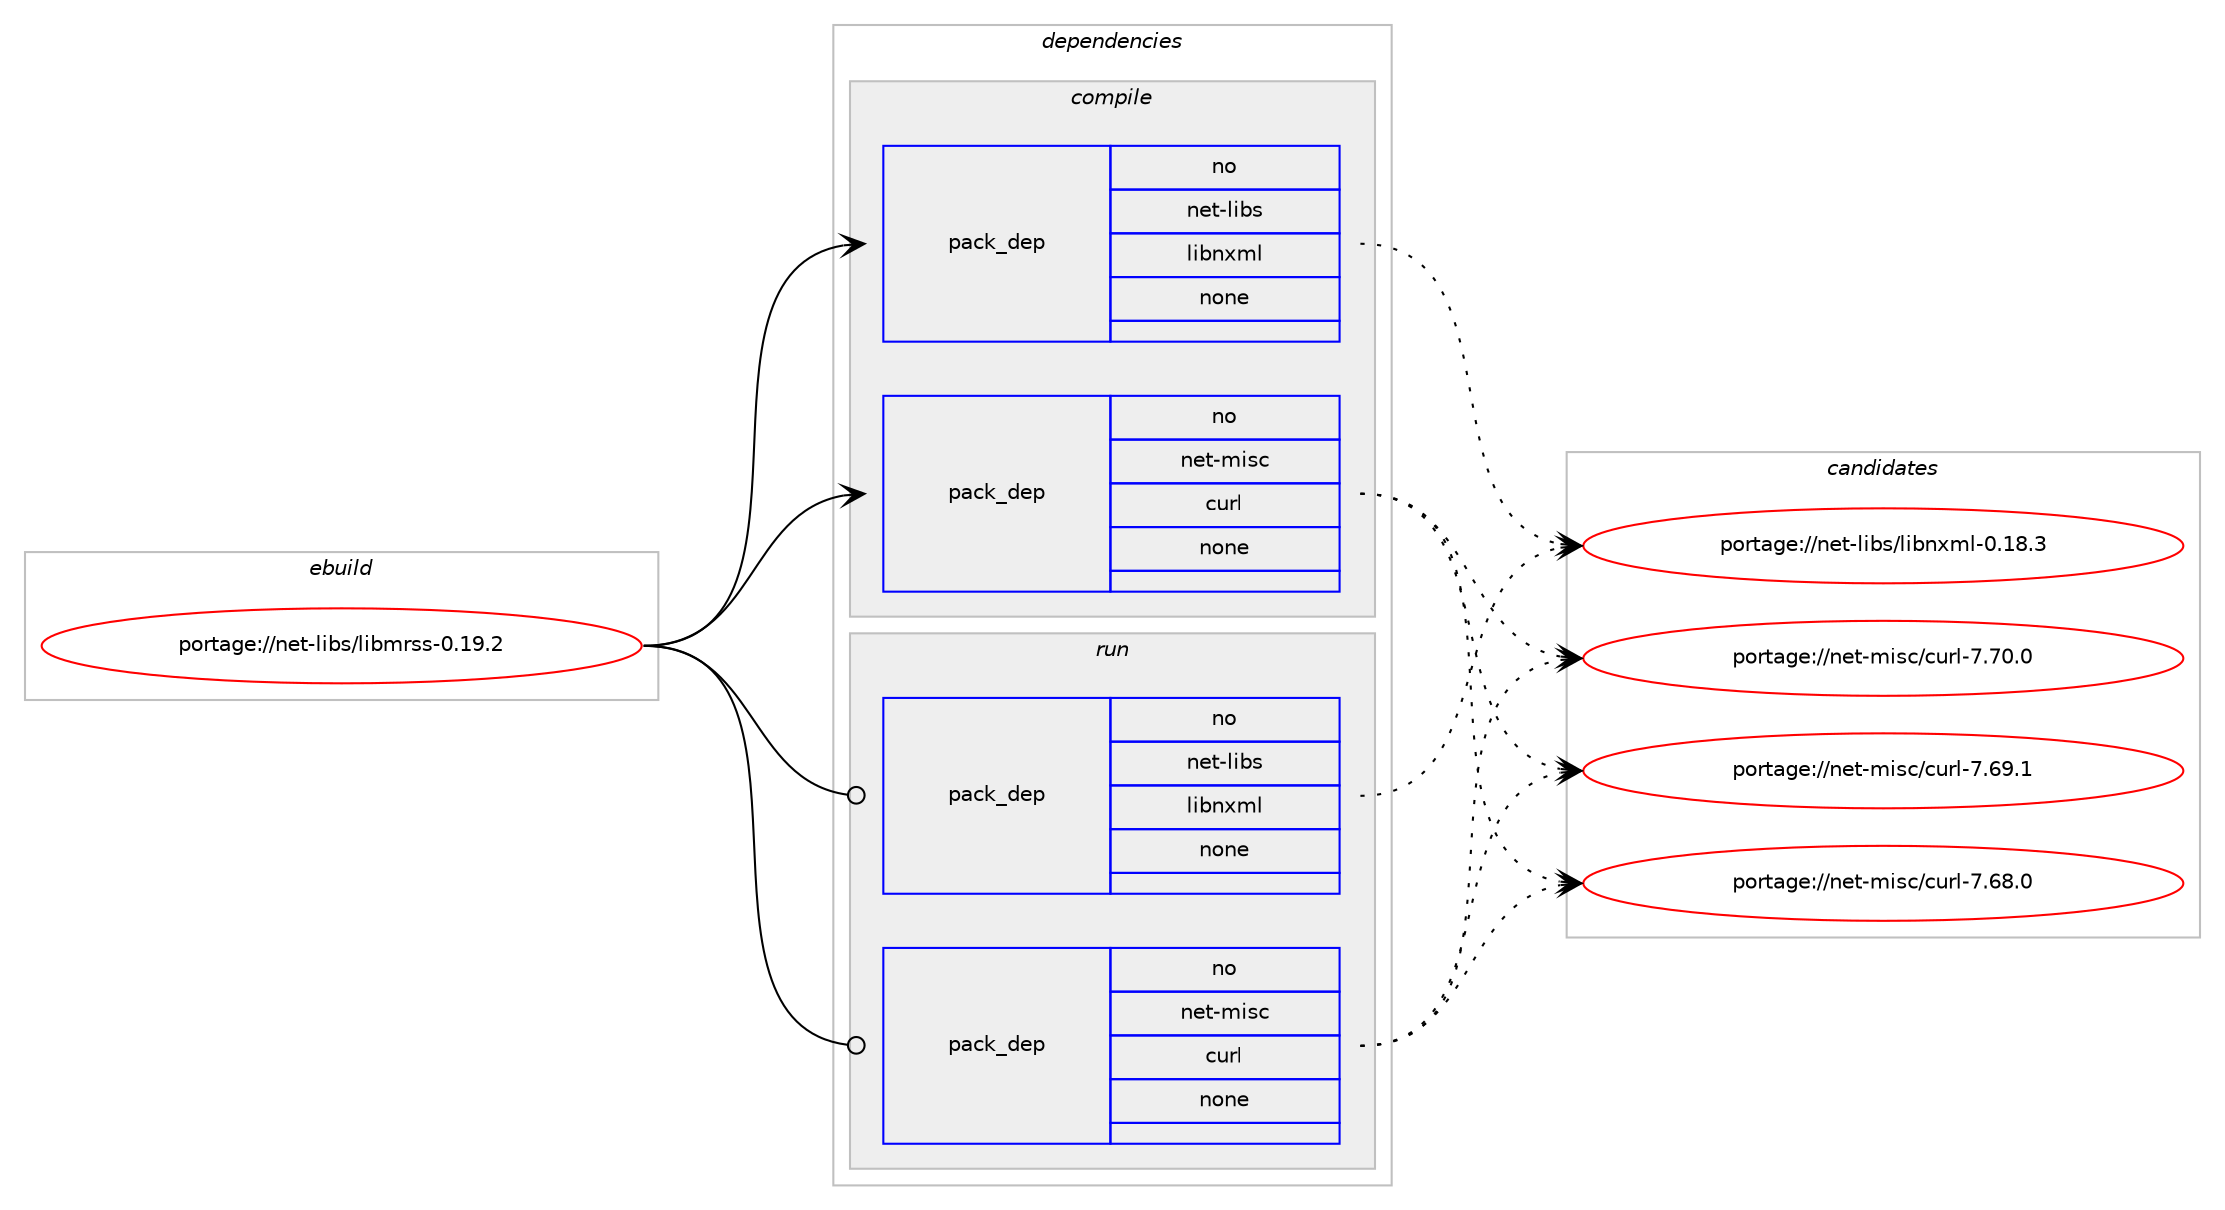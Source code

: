 digraph prolog {

# *************
# Graph options
# *************

newrank=true;
concentrate=true;
compound=true;
graph [rankdir=LR,fontname=Helvetica,fontsize=10,ranksep=1.5];#, ranksep=2.5, nodesep=0.2];
edge  [arrowhead=vee];
node  [fontname=Helvetica,fontsize=10];

# **********
# The ebuild
# **********

subgraph cluster_leftcol {
color=gray;
rank=same;
label=<<i>ebuild</i>>;
id [label="portage://net-libs/libmrss-0.19.2", color=red, width=4, href="../net-libs/libmrss-0.19.2.svg"];
}

# ****************
# The dependencies
# ****************

subgraph cluster_midcol {
color=gray;
label=<<i>dependencies</i>>;
subgraph cluster_compile {
fillcolor="#eeeeee";
style=filled;
label=<<i>compile</i>>;
subgraph pack6104 {
dependency7006 [label=<<TABLE BORDER="0" CELLBORDER="1" CELLSPACING="0" CELLPADDING="4" WIDTH="220"><TR><TD ROWSPAN="6" CELLPADDING="30">pack_dep</TD></TR><TR><TD WIDTH="110">no</TD></TR><TR><TD>net-libs</TD></TR><TR><TD>libnxml</TD></TR><TR><TD>none</TD></TR><TR><TD></TD></TR></TABLE>>, shape=none, color=blue];
}
id:e -> dependency7006:w [weight=20,style="solid",arrowhead="vee"];
subgraph pack6105 {
dependency7007 [label=<<TABLE BORDER="0" CELLBORDER="1" CELLSPACING="0" CELLPADDING="4" WIDTH="220"><TR><TD ROWSPAN="6" CELLPADDING="30">pack_dep</TD></TR><TR><TD WIDTH="110">no</TD></TR><TR><TD>net-misc</TD></TR><TR><TD>curl</TD></TR><TR><TD>none</TD></TR><TR><TD></TD></TR></TABLE>>, shape=none, color=blue];
}
id:e -> dependency7007:w [weight=20,style="solid",arrowhead="vee"];
}
subgraph cluster_compileandrun {
fillcolor="#eeeeee";
style=filled;
label=<<i>compile and run</i>>;
}
subgraph cluster_run {
fillcolor="#eeeeee";
style=filled;
label=<<i>run</i>>;
subgraph pack6106 {
dependency7008 [label=<<TABLE BORDER="0" CELLBORDER="1" CELLSPACING="0" CELLPADDING="4" WIDTH="220"><TR><TD ROWSPAN="6" CELLPADDING="30">pack_dep</TD></TR><TR><TD WIDTH="110">no</TD></TR><TR><TD>net-libs</TD></TR><TR><TD>libnxml</TD></TR><TR><TD>none</TD></TR><TR><TD></TD></TR></TABLE>>, shape=none, color=blue];
}
id:e -> dependency7008:w [weight=20,style="solid",arrowhead="odot"];
subgraph pack6107 {
dependency7009 [label=<<TABLE BORDER="0" CELLBORDER="1" CELLSPACING="0" CELLPADDING="4" WIDTH="220"><TR><TD ROWSPAN="6" CELLPADDING="30">pack_dep</TD></TR><TR><TD WIDTH="110">no</TD></TR><TR><TD>net-misc</TD></TR><TR><TD>curl</TD></TR><TR><TD>none</TD></TR><TR><TD></TD></TR></TABLE>>, shape=none, color=blue];
}
id:e -> dependency7009:w [weight=20,style="solid",arrowhead="odot"];
}
}

# **************
# The candidates
# **************

subgraph cluster_choices {
rank=same;
color=gray;
label=<<i>candidates</i>>;

subgraph choice6104 {
color=black;
nodesep=1;
choice1101011164510810598115471081059811012010910845484649564651 [label="portage://net-libs/libnxml-0.18.3", color=red, width=4,href="../net-libs/libnxml-0.18.3.svg"];
dependency7006:e -> choice1101011164510810598115471081059811012010910845484649564651:w [style=dotted,weight="100"];
}
subgraph choice6105 {
color=black;
nodesep=1;
choice1101011164510910511599479911711410845554655484648 [label="portage://net-misc/curl-7.70.0", color=red, width=4,href="../net-misc/curl-7.70.0.svg"];
choice1101011164510910511599479911711410845554654574649 [label="portage://net-misc/curl-7.69.1", color=red, width=4,href="../net-misc/curl-7.69.1.svg"];
choice1101011164510910511599479911711410845554654564648 [label="portage://net-misc/curl-7.68.0", color=red, width=4,href="../net-misc/curl-7.68.0.svg"];
dependency7007:e -> choice1101011164510910511599479911711410845554655484648:w [style=dotted,weight="100"];
dependency7007:e -> choice1101011164510910511599479911711410845554654574649:w [style=dotted,weight="100"];
dependency7007:e -> choice1101011164510910511599479911711410845554654564648:w [style=dotted,weight="100"];
}
subgraph choice6106 {
color=black;
nodesep=1;
choice1101011164510810598115471081059811012010910845484649564651 [label="portage://net-libs/libnxml-0.18.3", color=red, width=4,href="../net-libs/libnxml-0.18.3.svg"];
dependency7008:e -> choice1101011164510810598115471081059811012010910845484649564651:w [style=dotted,weight="100"];
}
subgraph choice6107 {
color=black;
nodesep=1;
choice1101011164510910511599479911711410845554655484648 [label="portage://net-misc/curl-7.70.0", color=red, width=4,href="../net-misc/curl-7.70.0.svg"];
choice1101011164510910511599479911711410845554654574649 [label="portage://net-misc/curl-7.69.1", color=red, width=4,href="../net-misc/curl-7.69.1.svg"];
choice1101011164510910511599479911711410845554654564648 [label="portage://net-misc/curl-7.68.0", color=red, width=4,href="../net-misc/curl-7.68.0.svg"];
dependency7009:e -> choice1101011164510910511599479911711410845554655484648:w [style=dotted,weight="100"];
dependency7009:e -> choice1101011164510910511599479911711410845554654574649:w [style=dotted,weight="100"];
dependency7009:e -> choice1101011164510910511599479911711410845554654564648:w [style=dotted,weight="100"];
}
}

}
